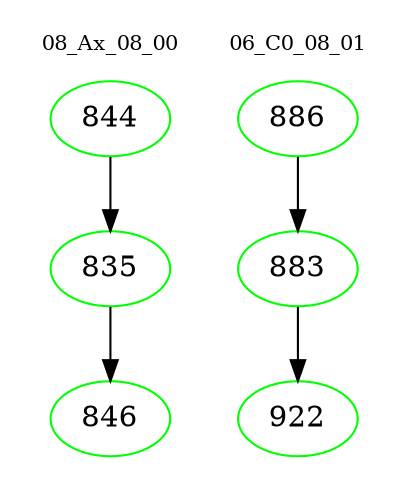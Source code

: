 digraph{
subgraph cluster_0 {
color = white
label = "08_Ax_08_00";
fontsize=10;
T0_844 [label="844", color="green"]
T0_844 -> T0_835 [color="black"]
T0_835 [label="835", color="green"]
T0_835 -> T0_846 [color="black"]
T0_846 [label="846", color="green"]
}
subgraph cluster_1 {
color = white
label = "06_C0_08_01";
fontsize=10;
T1_886 [label="886", color="green"]
T1_886 -> T1_883 [color="black"]
T1_883 [label="883", color="green"]
T1_883 -> T1_922 [color="black"]
T1_922 [label="922", color="green"]
}
}
